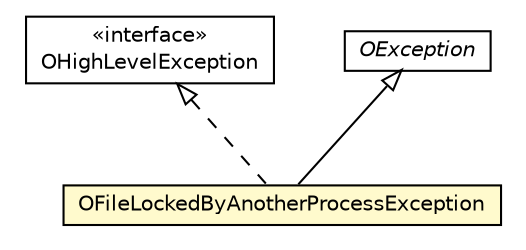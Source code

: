 #!/usr/local/bin/dot
#
# Class diagram 
# Generated by UMLGraph version R5_6-24-gf6e263 (http://www.umlgraph.org/)
#

digraph G {
	edge [fontname="Helvetica",fontsize=10,labelfontname="Helvetica",labelfontsize=10];
	node [fontname="Helvetica",fontsize=10,shape=plaintext];
	nodesep=0.25;
	ranksep=0.5;
	// com.orientechnologies.common.exception.OHighLevelException
	c1755949 [label=<<table title="com.orientechnologies.common.exception.OHighLevelException" border="0" cellborder="1" cellspacing="0" cellpadding="2" port="p" href="../../../common/exception/OHighLevelException.html">
		<tr><td><table border="0" cellspacing="0" cellpadding="1">
<tr><td align="center" balign="center"> &#171;interface&#187; </td></tr>
<tr><td align="center" balign="center"> OHighLevelException </td></tr>
		</table></td></tr>
		</table>>, URL="../../../common/exception/OHighLevelException.html", fontname="Helvetica", fontcolor="black", fontsize=10.0];
	// com.orientechnologies.common.exception.OException
	c1755950 [label=<<table title="com.orientechnologies.common.exception.OException" border="0" cellborder="1" cellspacing="0" cellpadding="2" port="p" href="../../../common/exception/OException.html">
		<tr><td><table border="0" cellspacing="0" cellpadding="1">
<tr><td align="center" balign="center"><font face="Helvetica-Oblique"> OException </font></td></tr>
		</table></td></tr>
		</table>>, URL="../../../common/exception/OException.html", fontname="Helvetica", fontcolor="black", fontsize=10.0];
	// com.orientechnologies.orient.core.exception.OFileLockedByAnotherProcessException
	c1757031 [label=<<table title="com.orientechnologies.orient.core.exception.OFileLockedByAnotherProcessException" border="0" cellborder="1" cellspacing="0" cellpadding="2" port="p" bgcolor="lemonChiffon" href="./OFileLockedByAnotherProcessException.html">
		<tr><td><table border="0" cellspacing="0" cellpadding="1">
<tr><td align="center" balign="center"> OFileLockedByAnotherProcessException </td></tr>
		</table></td></tr>
		</table>>, URL="./OFileLockedByAnotherProcessException.html", fontname="Helvetica", fontcolor="black", fontsize=10.0];
	//com.orientechnologies.orient.core.exception.OFileLockedByAnotherProcessException extends com.orientechnologies.common.exception.OException
	c1755950:p -> c1757031:p [dir=back,arrowtail=empty];
	//com.orientechnologies.orient.core.exception.OFileLockedByAnotherProcessException implements com.orientechnologies.common.exception.OHighLevelException
	c1755949:p -> c1757031:p [dir=back,arrowtail=empty,style=dashed];
}

